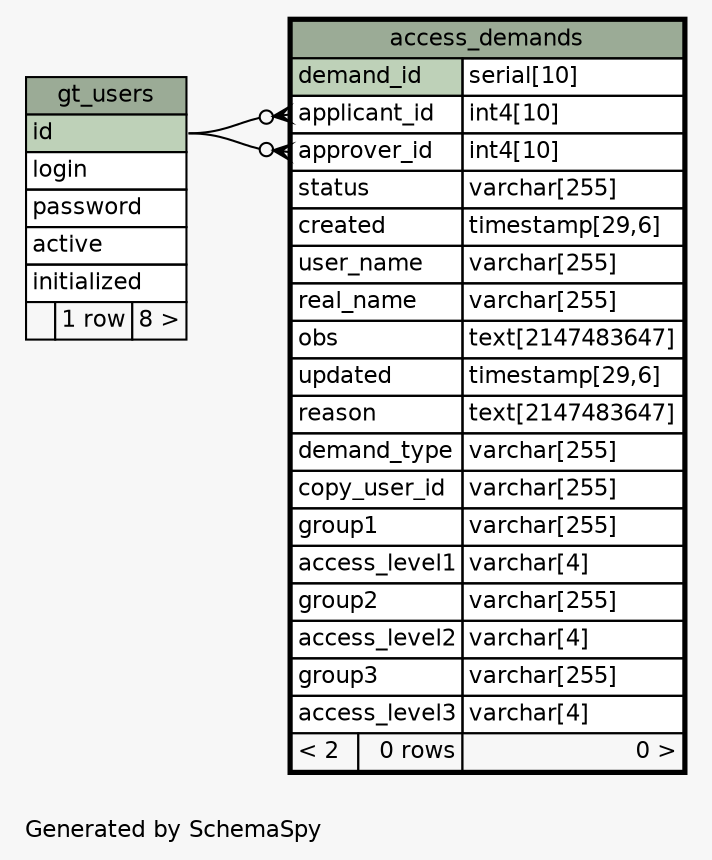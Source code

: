 // dot 2.38.0 on Linux 4.9.36-moby
// SchemaSpy rev 590
digraph "oneDegreeRelationshipsDiagram" {
  graph [
    rankdir="RL"
    bgcolor="#f7f7f7"
    label="\nGenerated by SchemaSpy"
    labeljust="l"
    nodesep="0.18"
    ranksep="0.46"
    fontname="Helvetica"
    fontsize="11"
  ];
  node [
    fontname="Helvetica"
    fontsize="11"
    shape="plaintext"
  ];
  edge [
    arrowsize="0.8"
  ];
  "access_demands":"applicant_id":w -> "gt_users":"id":e [arrowhead=none dir=back arrowtail=crowodot];
  "access_demands":"approver_id":w -> "gt_users":"id":e [arrowhead=none dir=back arrowtail=crowodot];
  "access_demands" [
    label=<
    <TABLE BORDER="2" CELLBORDER="1" CELLSPACING="0" BGCOLOR="#ffffff">
      <TR><TD COLSPAN="3" BGCOLOR="#9bab96" ALIGN="CENTER">access_demands</TD></TR>
      <TR><TD PORT="demand_id" COLSPAN="2" BGCOLOR="#bed1b8" ALIGN="LEFT">demand_id</TD><TD PORT="demand_id.type" ALIGN="LEFT">serial[10]</TD></TR>
      <TR><TD PORT="applicant_id" COLSPAN="2" ALIGN="LEFT">applicant_id</TD><TD PORT="applicant_id.type" ALIGN="LEFT">int4[10]</TD></TR>
      <TR><TD PORT="approver_id" COLSPAN="2" ALIGN="LEFT">approver_id</TD><TD PORT="approver_id.type" ALIGN="LEFT">int4[10]</TD></TR>
      <TR><TD PORT="status" COLSPAN="2" ALIGN="LEFT">status</TD><TD PORT="status.type" ALIGN="LEFT">varchar[255]</TD></TR>
      <TR><TD PORT="created" COLSPAN="2" ALIGN="LEFT">created</TD><TD PORT="created.type" ALIGN="LEFT">timestamp[29,6]</TD></TR>
      <TR><TD PORT="user_name" COLSPAN="2" ALIGN="LEFT">user_name</TD><TD PORT="user_name.type" ALIGN="LEFT">varchar[255]</TD></TR>
      <TR><TD PORT="real_name" COLSPAN="2" ALIGN="LEFT">real_name</TD><TD PORT="real_name.type" ALIGN="LEFT">varchar[255]</TD></TR>
      <TR><TD PORT="obs" COLSPAN="2" ALIGN="LEFT">obs</TD><TD PORT="obs.type" ALIGN="LEFT">text[2147483647]</TD></TR>
      <TR><TD PORT="updated" COLSPAN="2" ALIGN="LEFT">updated</TD><TD PORT="updated.type" ALIGN="LEFT">timestamp[29,6]</TD></TR>
      <TR><TD PORT="reason" COLSPAN="2" ALIGN="LEFT">reason</TD><TD PORT="reason.type" ALIGN="LEFT">text[2147483647]</TD></TR>
      <TR><TD PORT="demand_type" COLSPAN="2" ALIGN="LEFT">demand_type</TD><TD PORT="demand_type.type" ALIGN="LEFT">varchar[255]</TD></TR>
      <TR><TD PORT="copy_user_id" COLSPAN="2" ALIGN="LEFT">copy_user_id</TD><TD PORT="copy_user_id.type" ALIGN="LEFT">varchar[255]</TD></TR>
      <TR><TD PORT="group1" COLSPAN="2" ALIGN="LEFT">group1</TD><TD PORT="group1.type" ALIGN="LEFT">varchar[255]</TD></TR>
      <TR><TD PORT="access_level1" COLSPAN="2" ALIGN="LEFT">access_level1</TD><TD PORT="access_level1.type" ALIGN="LEFT">varchar[4]</TD></TR>
      <TR><TD PORT="group2" COLSPAN="2" ALIGN="LEFT">group2</TD><TD PORT="group2.type" ALIGN="LEFT">varchar[255]</TD></TR>
      <TR><TD PORT="access_level2" COLSPAN="2" ALIGN="LEFT">access_level2</TD><TD PORT="access_level2.type" ALIGN="LEFT">varchar[4]</TD></TR>
      <TR><TD PORT="group3" COLSPAN="2" ALIGN="LEFT">group3</TD><TD PORT="group3.type" ALIGN="LEFT">varchar[255]</TD></TR>
      <TR><TD PORT="access_level3" COLSPAN="2" ALIGN="LEFT">access_level3</TD><TD PORT="access_level3.type" ALIGN="LEFT">varchar[4]</TD></TR>
      <TR><TD ALIGN="LEFT" BGCOLOR="#f7f7f7">&lt; 2</TD><TD ALIGN="RIGHT" BGCOLOR="#f7f7f7">0 rows</TD><TD ALIGN="RIGHT" BGCOLOR="#f7f7f7">0 &gt;</TD></TR>
    </TABLE>>
    URL="access_demands.html"
    tooltip="access_demands"
  ];
  "gt_users" [
    label=<
    <TABLE BORDER="0" CELLBORDER="1" CELLSPACING="0" BGCOLOR="#ffffff">
      <TR><TD COLSPAN="3" BGCOLOR="#9bab96" ALIGN="CENTER">gt_users</TD></TR>
      <TR><TD PORT="id" COLSPAN="3" BGCOLOR="#bed1b8" ALIGN="LEFT">id</TD></TR>
      <TR><TD PORT="login" COLSPAN="3" ALIGN="LEFT">login</TD></TR>
      <TR><TD PORT="password" COLSPAN="3" ALIGN="LEFT">password</TD></TR>
      <TR><TD PORT="active" COLSPAN="3" ALIGN="LEFT">active</TD></TR>
      <TR><TD PORT="initialized" COLSPAN="3" ALIGN="LEFT">initialized</TD></TR>
      <TR><TD ALIGN="LEFT" BGCOLOR="#f7f7f7">  </TD><TD ALIGN="RIGHT" BGCOLOR="#f7f7f7">1 row</TD><TD ALIGN="RIGHT" BGCOLOR="#f7f7f7">8 &gt;</TD></TR>
    </TABLE>>
    URL="gt_users.html"
    tooltip="gt_users"
  ];
}
